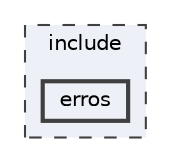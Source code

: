 digraph "include/erros"
{
 // LATEX_PDF_SIZE
  bgcolor="transparent";
  edge [fontname=Helvetica,fontsize=10,labelfontname=Helvetica,labelfontsize=10];
  node [fontname=Helvetica,fontsize=10,shape=box,height=0.2,width=0.4];
  compound=true
  subgraph clusterdir_d44c64559bbebec7f509842c48db8b23 {
    graph [ bgcolor="#edf0f7", pencolor="grey25", label="include", fontname=Helvetica,fontsize=10 style="filled,dashed", URL="dir_d44c64559bbebec7f509842c48db8b23.html",tooltip=""]
  dir_16862e911883a5d8b4e363a8a47bcec0 [label="erros", fillcolor="#edf0f7", color="grey25", style="filled,bold", URL="dir_16862e911883a5d8b4e363a8a47bcec0.html",tooltip=""];
  }
}
